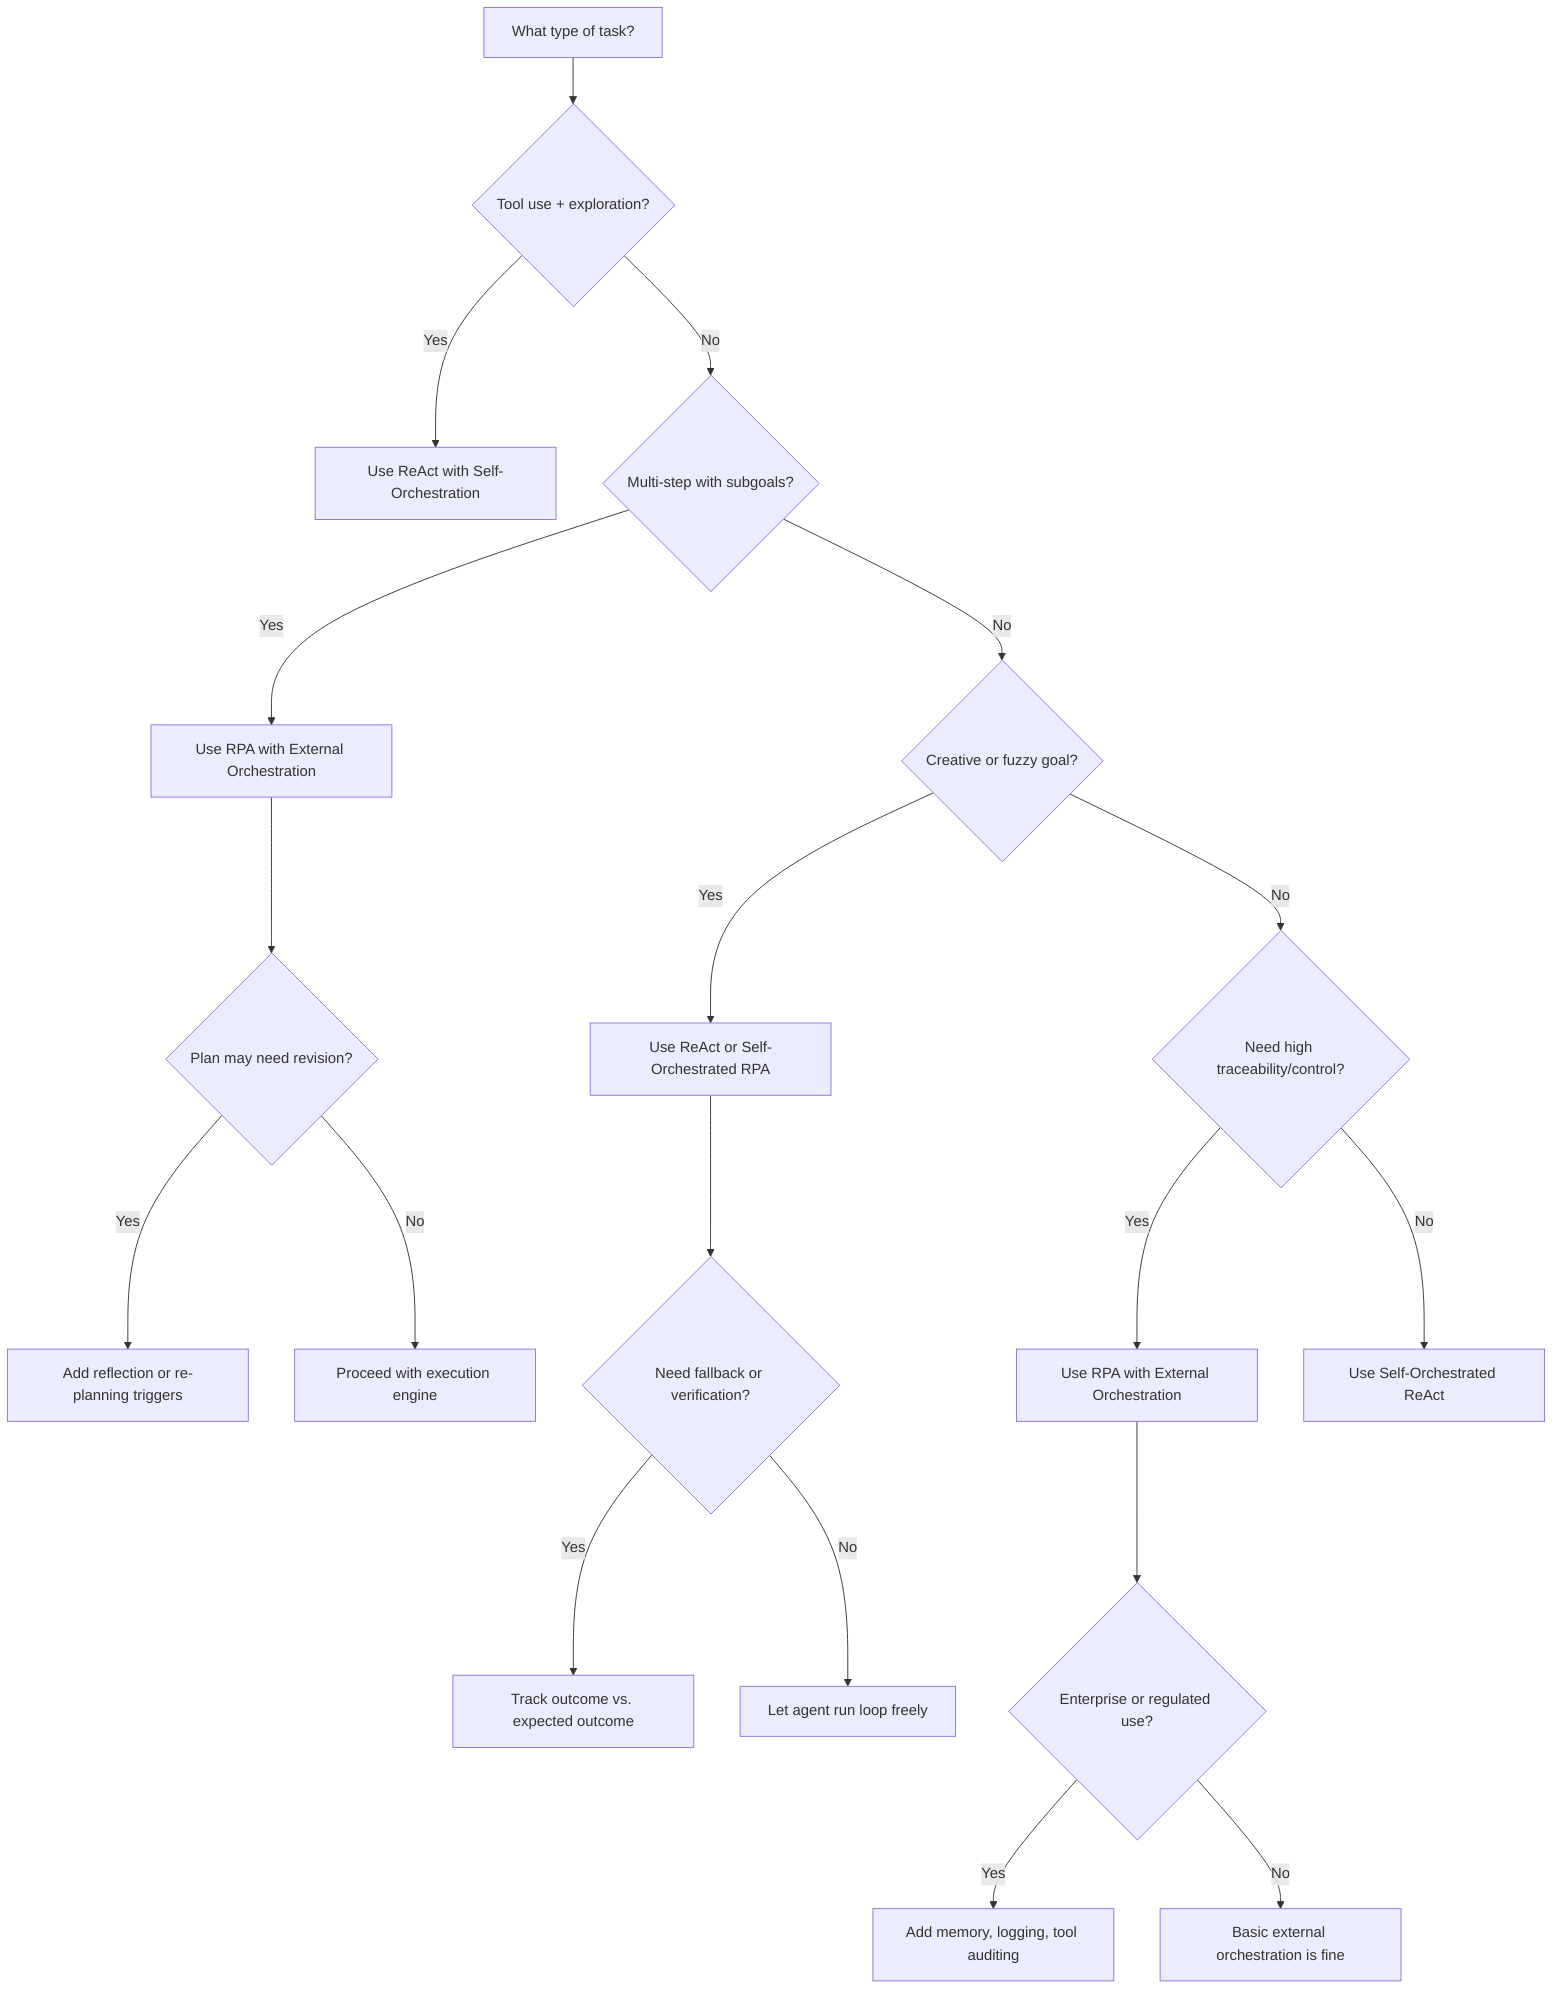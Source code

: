 %%{
    init: {
  'theme': 'default',
  'themeVariables': {
    'fontFamily': 'Inter, Roboto, sans-serif',
    'primaryColor': '#009999',
    'primaryTextColor': '#ffffff',
    'primaryBorderColor': '#004466',
    'secondaryColor': '#f2f2f2',
    'secondaryTextColor': '#333333',
    'secondaryBorderColor': '#cccccc',
    'tertiaryColor': '#ffffff',
    'tertiaryTextColor': '#000000',
    'tertiaryBorderColor': '#dddddd',
    'edgeLabelBackground':'#ffffff',
    'clusterBkg':'#e6f2ff',
    'clusterBorder':'#99ccff',
    'lineColor':'#004466',
    'textColor': '#1a1a1a',
    'fontSize': '14px'
  }
}%%



graph TD
    A[What type of task?] --> A1{Tool use + exploration?}
    A1 -->|Yes| B1[Use ReAct with Self-Orchestration]
    A1 -->|No| A2{Multi-step with subgoals?}
    A2 -->|Yes| B2[Use RPA with External Orchestration]
    A2 -->|No| A3{Creative or fuzzy goal?}
    A3 -->|Yes| B3[Use ReAct or Self-Orchestrated RPA]
    A3 -->|No| A4{Need high traceability/control?}
    A4 -->|Yes| B4[Use RPA with External Orchestration]
    A4 -->|No| B5[Use Self-Orchestrated ReAct]

    B2 --> C1{Plan may need revision?}
    C1 -->|Yes| D1[Add reflection or re-planning triggers]
    C1 -->|No| D2[Proceed with execution engine]

    B3 --> C2{Need fallback or verification?}
    C2 -->|Yes| D3[Track outcome vs. expected outcome]
    C2 -->|No| D4[Let agent run loop freely]

    B4 --> C3{Enterprise or regulated use?}
    C3 -->|Yes| D5[Add memory, logging, tool auditing]
    C3 -->|No| D6[Basic external orchestration is fine]